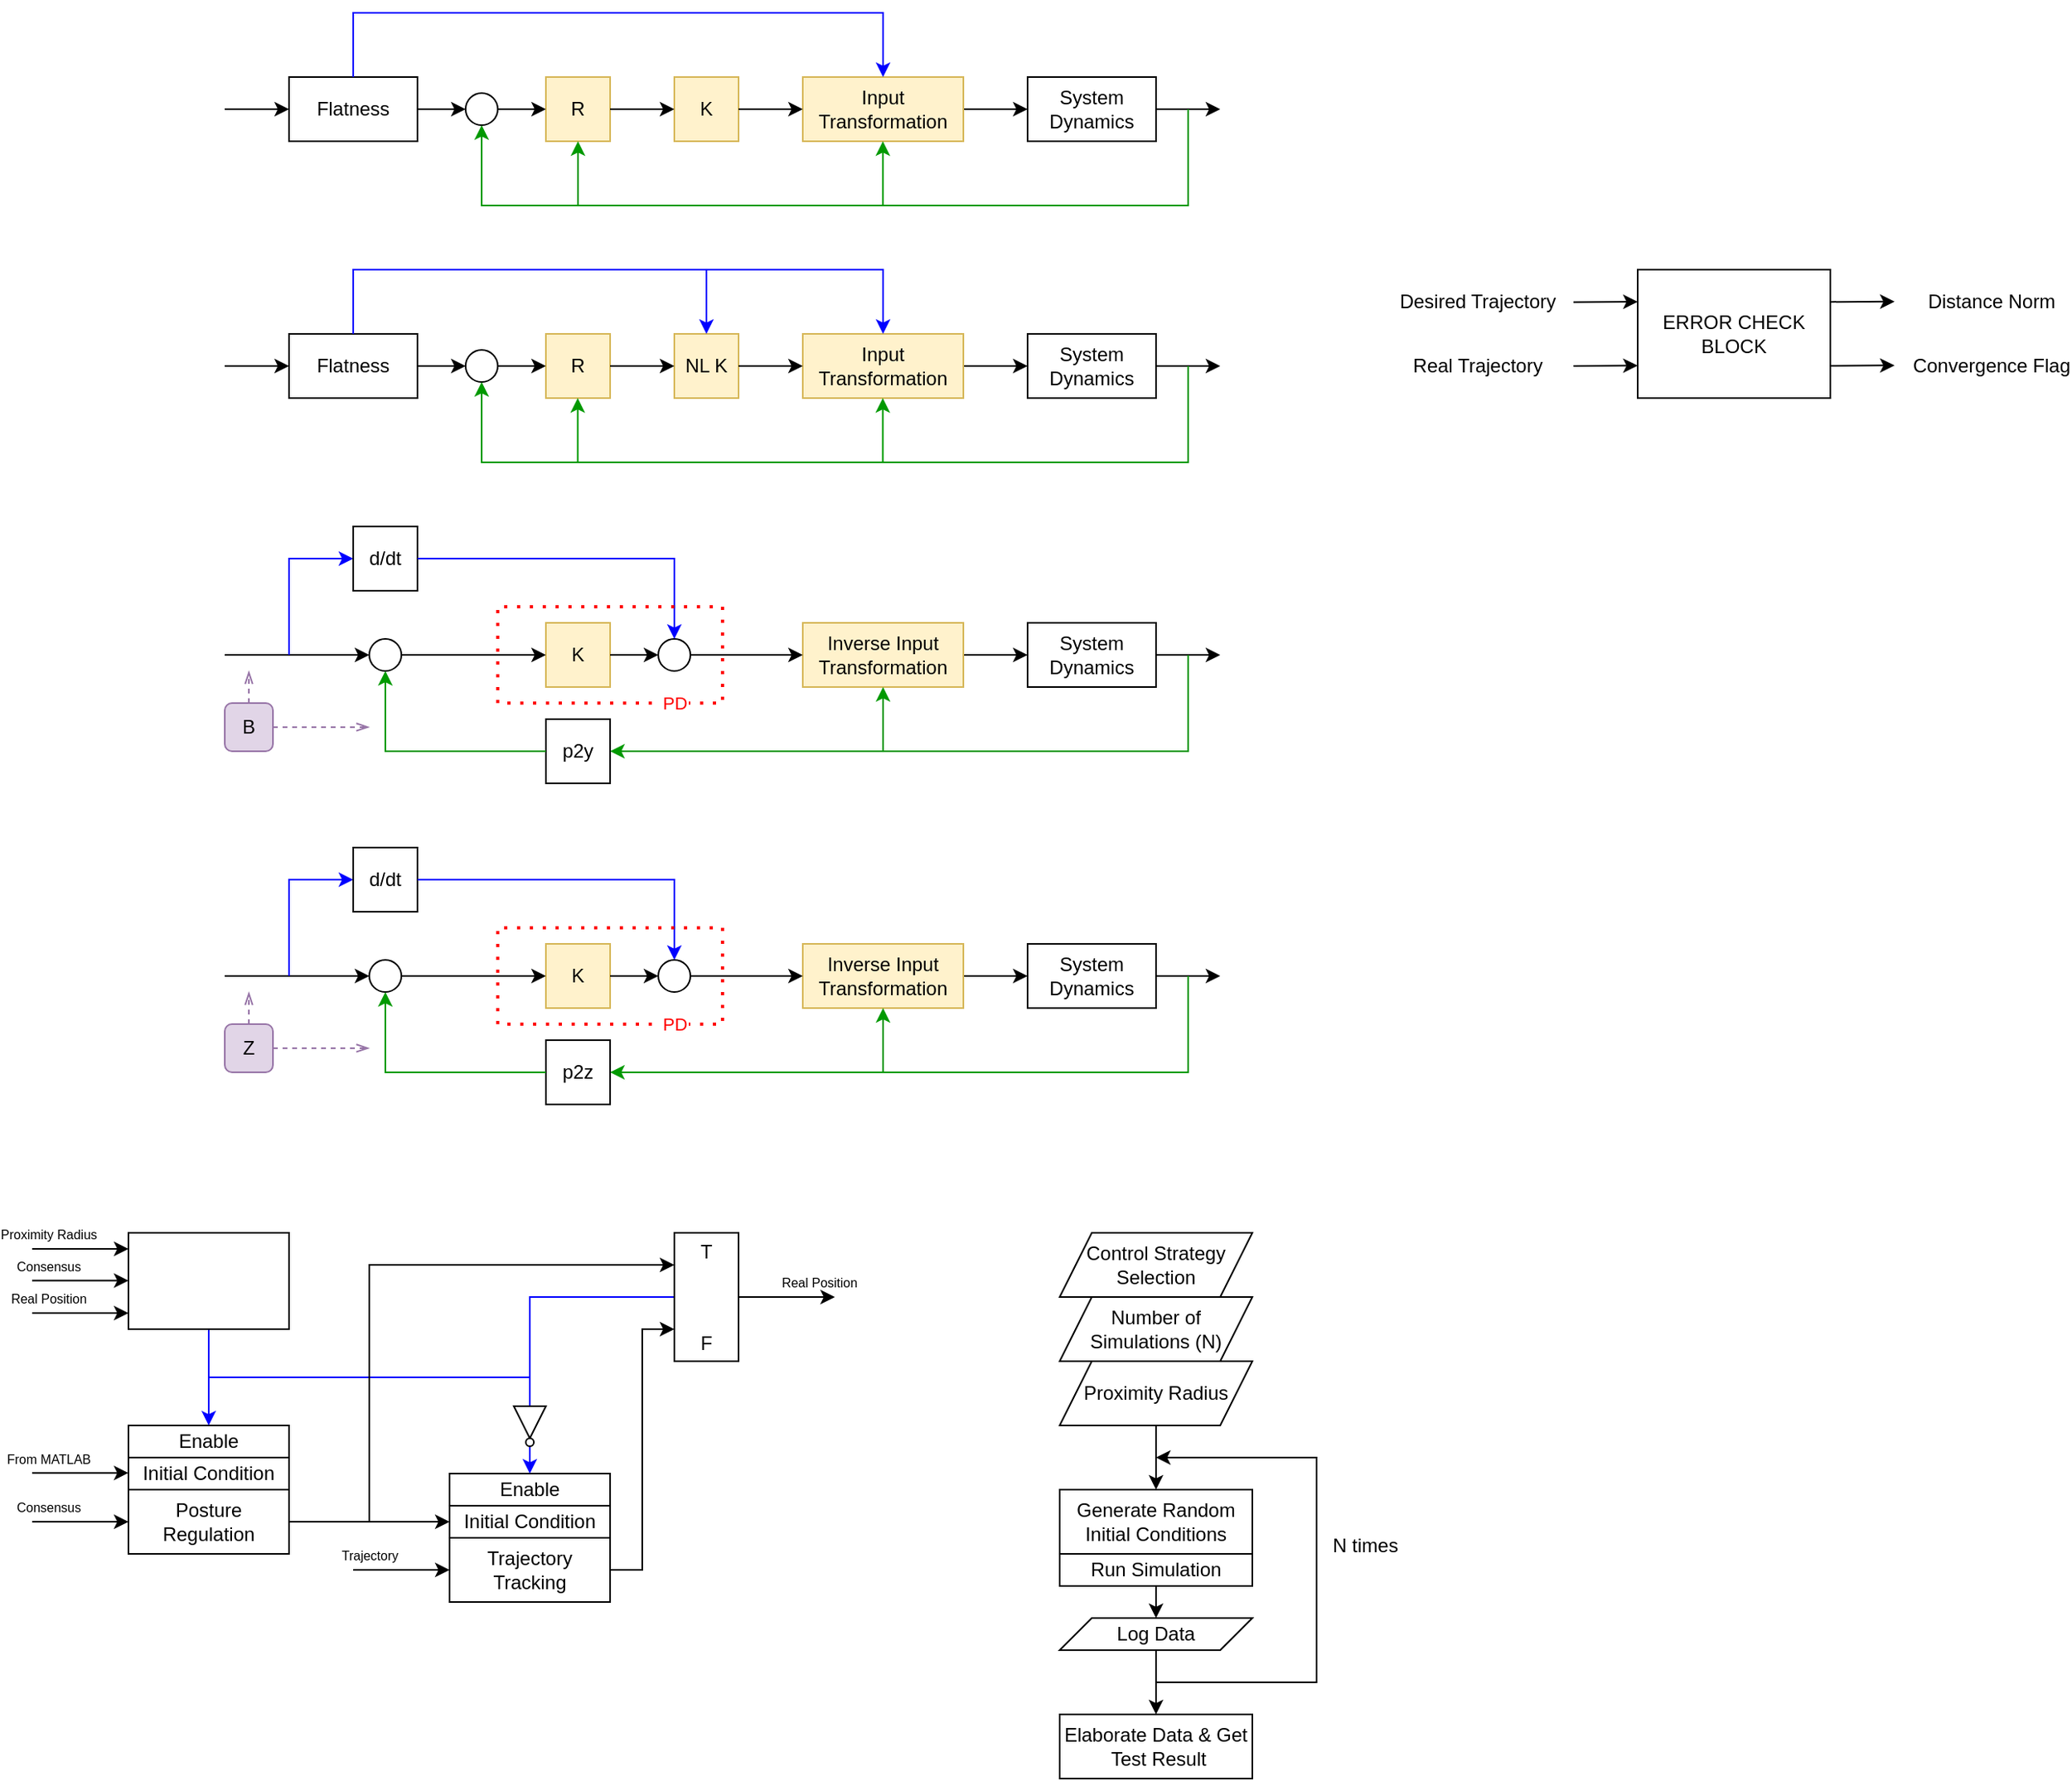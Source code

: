 <mxfile version="23.0.2" type="device">
  <diagram name="Pagina-1" id="0nR2MPWtobeliMF9VYm1">
    <mxGraphModel dx="1637" dy="473" grid="1" gridSize="10" guides="1" tooltips="1" connect="1" arrows="1" fold="1" page="1" pageScale="1" pageWidth="827" pageHeight="1169" math="0" shadow="0">
      <root>
        <mxCell id="0" />
        <mxCell id="1" parent="0" />
        <mxCell id="q-CX9jV84ZE6ob1jogBu-200" value="" style="group" parent="1" vertex="1" connectable="0">
          <mxGeometry x="120" y="40" width="620" height="120" as="geometry" />
        </mxCell>
        <mxCell id="q-CX9jV84ZE6ob1jogBu-37" value="Flatness" style="rounded=0;whiteSpace=wrap;html=1;" parent="q-CX9jV84ZE6ob1jogBu-200" vertex="1">
          <mxGeometry x="40" y="40" width="80" height="40" as="geometry" />
        </mxCell>
        <mxCell id="q-CX9jV84ZE6ob1jogBu-39" value="" style="ellipse;whiteSpace=wrap;html=1;aspect=fixed;" parent="q-CX9jV84ZE6ob1jogBu-200" vertex="1">
          <mxGeometry x="150" y="50" width="20" height="20" as="geometry" />
        </mxCell>
        <mxCell id="q-CX9jV84ZE6ob1jogBu-35" style="edgeStyle=orthogonalEdgeStyle;rounded=0;orthogonalLoop=1;jettySize=auto;html=1;exitX=1;exitY=0.5;exitDx=0;exitDy=0;entryX=0;entryY=0.5;entryDx=0;entryDy=0;" parent="q-CX9jV84ZE6ob1jogBu-200" source="q-CX9jV84ZE6ob1jogBu-37" target="q-CX9jV84ZE6ob1jogBu-39" edge="1">
          <mxGeometry relative="1" as="geometry" />
        </mxCell>
        <mxCell id="q-CX9jV84ZE6ob1jogBu-42" style="edgeStyle=orthogonalEdgeStyle;rounded=0;orthogonalLoop=1;jettySize=auto;html=1;exitX=1;exitY=0.5;exitDx=0;exitDy=0;" parent="q-CX9jV84ZE6ob1jogBu-200" source="q-CX9jV84ZE6ob1jogBu-43" edge="1">
          <mxGeometry relative="1" as="geometry">
            <mxPoint x="620" y="60" as="targetPoint" />
          </mxGeometry>
        </mxCell>
        <mxCell id="q-CX9jV84ZE6ob1jogBu-43" value="System Dynamics" style="rounded=0;whiteSpace=wrap;html=1;" parent="q-CX9jV84ZE6ob1jogBu-200" vertex="1">
          <mxGeometry x="500" y="40" width="80" height="40" as="geometry" />
        </mxCell>
        <mxCell id="q-CX9jV84ZE6ob1jogBu-44" value="" style="endArrow=classic;html=1;rounded=0;entryX=0;entryY=0.5;entryDx=0;entryDy=0;" parent="q-CX9jV84ZE6ob1jogBu-200" target="q-CX9jV84ZE6ob1jogBu-37" edge="1">
          <mxGeometry width="50" height="50" relative="1" as="geometry">
            <mxPoint y="60" as="sourcePoint" />
            <mxPoint x="300" y="190" as="targetPoint" />
          </mxGeometry>
        </mxCell>
        <mxCell id="q-CX9jV84ZE6ob1jogBu-45" value="" style="endArrow=classic;html=1;rounded=0;entryX=0.5;entryY=1;entryDx=0;entryDy=0;strokeColor=#009900;" parent="q-CX9jV84ZE6ob1jogBu-200" target="q-CX9jV84ZE6ob1jogBu-39" edge="1">
          <mxGeometry width="50" height="50" relative="1" as="geometry">
            <mxPoint x="600" y="60" as="sourcePoint" />
            <mxPoint x="170" y="120" as="targetPoint" />
            <Array as="points">
              <mxPoint x="600" y="120" />
              <mxPoint x="160" y="120" />
            </Array>
          </mxGeometry>
        </mxCell>
        <mxCell id="q-CX9jV84ZE6ob1jogBu-46" value="R" style="rounded=0;whiteSpace=wrap;html=1;fillColor=#fff2cc;strokeColor=#d6b656;" parent="q-CX9jV84ZE6ob1jogBu-200" vertex="1">
          <mxGeometry x="200" y="40" width="40" height="40" as="geometry" />
        </mxCell>
        <mxCell id="q-CX9jV84ZE6ob1jogBu-38" style="edgeStyle=orthogonalEdgeStyle;rounded=0;orthogonalLoop=1;jettySize=auto;html=1;exitX=1;exitY=0.5;exitDx=0;exitDy=0;entryX=0;entryY=0.5;entryDx=0;entryDy=0;" parent="q-CX9jV84ZE6ob1jogBu-200" source="q-CX9jV84ZE6ob1jogBu-39" target="q-CX9jV84ZE6ob1jogBu-46" edge="1">
          <mxGeometry relative="1" as="geometry">
            <mxPoint x="220" y="60" as="targetPoint" />
          </mxGeometry>
        </mxCell>
        <mxCell id="q-CX9jV84ZE6ob1jogBu-47" value="K" style="rounded=0;whiteSpace=wrap;html=1;fillColor=#fff2cc;strokeColor=#d6b656;" parent="q-CX9jV84ZE6ob1jogBu-200" vertex="1">
          <mxGeometry x="280" y="40" width="40" height="40" as="geometry" />
        </mxCell>
        <mxCell id="q-CX9jV84ZE6ob1jogBu-51" style="edgeStyle=orthogonalEdgeStyle;rounded=0;orthogonalLoop=1;jettySize=auto;html=1;exitX=1;exitY=0.5;exitDx=0;exitDy=0;entryX=0;entryY=0.5;entryDx=0;entryDy=0;" parent="q-CX9jV84ZE6ob1jogBu-200" source="q-CX9jV84ZE6ob1jogBu-46" target="q-CX9jV84ZE6ob1jogBu-47" edge="1">
          <mxGeometry relative="1" as="geometry" />
        </mxCell>
        <mxCell id="q-CX9jV84ZE6ob1jogBu-52" style="edgeStyle=orthogonalEdgeStyle;rounded=0;orthogonalLoop=1;jettySize=auto;html=1;exitX=1;exitY=0.5;exitDx=0;exitDy=0;entryX=0;entryY=0.5;entryDx=0;entryDy=0;" parent="q-CX9jV84ZE6ob1jogBu-200" source="q-CX9jV84ZE6ob1jogBu-48" target="q-CX9jV84ZE6ob1jogBu-43" edge="1">
          <mxGeometry relative="1" as="geometry" />
        </mxCell>
        <mxCell id="q-CX9jV84ZE6ob1jogBu-48" value="Input Transformation" style="rounded=0;whiteSpace=wrap;html=1;fillColor=#fff2cc;strokeColor=#d6b656;" parent="q-CX9jV84ZE6ob1jogBu-200" vertex="1">
          <mxGeometry x="360" y="40" width="100" height="40" as="geometry" />
        </mxCell>
        <mxCell id="q-CX9jV84ZE6ob1jogBu-36" style="edgeStyle=orthogonalEdgeStyle;rounded=0;orthogonalLoop=1;jettySize=auto;html=1;exitX=0.5;exitY=0;exitDx=0;exitDy=0;entryX=0.5;entryY=0;entryDx=0;entryDy=0;strokeColor=#0000FF;" parent="q-CX9jV84ZE6ob1jogBu-200" source="q-CX9jV84ZE6ob1jogBu-37" target="q-CX9jV84ZE6ob1jogBu-48" edge="1">
          <mxGeometry relative="1" as="geometry">
            <Array as="points">
              <mxPoint x="80" />
              <mxPoint x="410" />
            </Array>
            <mxPoint x="260" y="40" as="targetPoint" />
          </mxGeometry>
        </mxCell>
        <mxCell id="q-CX9jV84ZE6ob1jogBu-50" style="edgeStyle=orthogonalEdgeStyle;rounded=0;orthogonalLoop=1;jettySize=auto;html=1;exitX=1;exitY=0.5;exitDx=0;exitDy=0;entryX=0;entryY=0.5;entryDx=0;entryDy=0;" parent="q-CX9jV84ZE6ob1jogBu-200" source="q-CX9jV84ZE6ob1jogBu-47" target="q-CX9jV84ZE6ob1jogBu-48" edge="1">
          <mxGeometry relative="1" as="geometry" />
        </mxCell>
        <mxCell id="PEVOTj-VkGjCecRarAXN-2" value="" style="endArrow=classic;html=1;rounded=0;entryX=0.5;entryY=1;entryDx=0;entryDy=0;strokeColor=#009900;" edge="1" parent="q-CX9jV84ZE6ob1jogBu-200">
          <mxGeometry width="50" height="50" relative="1" as="geometry">
            <mxPoint x="409.88" y="120" as="sourcePoint" />
            <mxPoint x="409.88" y="80" as="targetPoint" />
          </mxGeometry>
        </mxCell>
        <mxCell id="q-CX9jV84ZE6ob1jogBu-201" value="" style="group" parent="1" vertex="1" connectable="0">
          <mxGeometry x="120" y="200" width="620" height="120" as="geometry" />
        </mxCell>
        <mxCell id="q-CX9jV84ZE6ob1jogBu-55" value="Flatness" style="rounded=0;whiteSpace=wrap;html=1;" parent="q-CX9jV84ZE6ob1jogBu-201" vertex="1">
          <mxGeometry x="40" y="40" width="80" height="40" as="geometry" />
        </mxCell>
        <mxCell id="q-CX9jV84ZE6ob1jogBu-57" value="" style="ellipse;whiteSpace=wrap;html=1;aspect=fixed;" parent="q-CX9jV84ZE6ob1jogBu-201" vertex="1">
          <mxGeometry x="150" y="50" width="20" height="20" as="geometry" />
        </mxCell>
        <mxCell id="q-CX9jV84ZE6ob1jogBu-53" style="edgeStyle=orthogonalEdgeStyle;rounded=0;orthogonalLoop=1;jettySize=auto;html=1;exitX=1;exitY=0.5;exitDx=0;exitDy=0;entryX=0;entryY=0.5;entryDx=0;entryDy=0;" parent="q-CX9jV84ZE6ob1jogBu-201" source="q-CX9jV84ZE6ob1jogBu-55" target="q-CX9jV84ZE6ob1jogBu-57" edge="1">
          <mxGeometry relative="1" as="geometry" />
        </mxCell>
        <mxCell id="q-CX9jV84ZE6ob1jogBu-58" style="edgeStyle=orthogonalEdgeStyle;rounded=0;orthogonalLoop=1;jettySize=auto;html=1;exitX=1;exitY=0.5;exitDx=0;exitDy=0;" parent="q-CX9jV84ZE6ob1jogBu-201" source="q-CX9jV84ZE6ob1jogBu-59" edge="1">
          <mxGeometry relative="1" as="geometry">
            <mxPoint x="620" y="60" as="targetPoint" />
          </mxGeometry>
        </mxCell>
        <mxCell id="q-CX9jV84ZE6ob1jogBu-59" value="System Dynamics" style="rounded=0;whiteSpace=wrap;html=1;" parent="q-CX9jV84ZE6ob1jogBu-201" vertex="1">
          <mxGeometry x="500" y="40" width="80" height="40" as="geometry" />
        </mxCell>
        <mxCell id="q-CX9jV84ZE6ob1jogBu-60" value="" style="endArrow=classic;html=1;rounded=0;entryX=0;entryY=0.5;entryDx=0;entryDy=0;" parent="q-CX9jV84ZE6ob1jogBu-201" target="q-CX9jV84ZE6ob1jogBu-55" edge="1">
          <mxGeometry width="50" height="50" relative="1" as="geometry">
            <mxPoint y="60" as="sourcePoint" />
            <mxPoint x="300" y="190" as="targetPoint" />
          </mxGeometry>
        </mxCell>
        <mxCell id="q-CX9jV84ZE6ob1jogBu-61" value="" style="endArrow=classic;html=1;rounded=0;entryX=0.5;entryY=1;entryDx=0;entryDy=0;strokeColor=#009900;" parent="q-CX9jV84ZE6ob1jogBu-201" target="q-CX9jV84ZE6ob1jogBu-57" edge="1">
          <mxGeometry width="50" height="50" relative="1" as="geometry">
            <mxPoint x="600" y="60" as="sourcePoint" />
            <mxPoint x="170" y="120" as="targetPoint" />
            <Array as="points">
              <mxPoint x="600" y="120" />
              <mxPoint x="160" y="120" />
            </Array>
          </mxGeometry>
        </mxCell>
        <mxCell id="q-CX9jV84ZE6ob1jogBu-63" value="R" style="rounded=0;whiteSpace=wrap;html=1;fillColor=#fff2cc;strokeColor=#d6b656;" parent="q-CX9jV84ZE6ob1jogBu-201" vertex="1">
          <mxGeometry x="200" y="40" width="40" height="40" as="geometry" />
        </mxCell>
        <mxCell id="q-CX9jV84ZE6ob1jogBu-56" style="edgeStyle=orthogonalEdgeStyle;rounded=0;orthogonalLoop=1;jettySize=auto;html=1;exitX=1;exitY=0.5;exitDx=0;exitDy=0;entryX=0;entryY=0.5;entryDx=0;entryDy=0;" parent="q-CX9jV84ZE6ob1jogBu-201" source="q-CX9jV84ZE6ob1jogBu-57" target="q-CX9jV84ZE6ob1jogBu-63" edge="1">
          <mxGeometry relative="1" as="geometry">
            <mxPoint x="220" y="60" as="targetPoint" />
          </mxGeometry>
        </mxCell>
        <mxCell id="q-CX9jV84ZE6ob1jogBu-65" value="NL K" style="rounded=0;whiteSpace=wrap;html=1;fillColor=#fff2cc;strokeColor=#d6b656;" parent="q-CX9jV84ZE6ob1jogBu-201" vertex="1">
          <mxGeometry x="280" y="40" width="40" height="40" as="geometry" />
        </mxCell>
        <mxCell id="q-CX9jV84ZE6ob1jogBu-62" style="edgeStyle=orthogonalEdgeStyle;rounded=0;orthogonalLoop=1;jettySize=auto;html=1;exitX=1;exitY=0.5;exitDx=0;exitDy=0;entryX=0;entryY=0.5;entryDx=0;entryDy=0;" parent="q-CX9jV84ZE6ob1jogBu-201" source="q-CX9jV84ZE6ob1jogBu-63" target="q-CX9jV84ZE6ob1jogBu-65" edge="1">
          <mxGeometry relative="1" as="geometry" />
        </mxCell>
        <mxCell id="q-CX9jV84ZE6ob1jogBu-66" style="edgeStyle=orthogonalEdgeStyle;rounded=0;orthogonalLoop=1;jettySize=auto;html=1;exitX=1;exitY=0.5;exitDx=0;exitDy=0;entryX=0;entryY=0.5;entryDx=0;entryDy=0;" parent="q-CX9jV84ZE6ob1jogBu-201" source="q-CX9jV84ZE6ob1jogBu-67" target="q-CX9jV84ZE6ob1jogBu-59" edge="1">
          <mxGeometry relative="1" as="geometry" />
        </mxCell>
        <mxCell id="q-CX9jV84ZE6ob1jogBu-67" value="Input Transformation" style="rounded=0;whiteSpace=wrap;html=1;fillColor=#fff2cc;strokeColor=#d6b656;" parent="q-CX9jV84ZE6ob1jogBu-201" vertex="1">
          <mxGeometry x="360" y="40" width="100" height="40" as="geometry" />
        </mxCell>
        <mxCell id="q-CX9jV84ZE6ob1jogBu-54" style="edgeStyle=orthogonalEdgeStyle;rounded=0;orthogonalLoop=1;jettySize=auto;html=1;exitX=0.5;exitY=0;exitDx=0;exitDy=0;entryX=0.5;entryY=0;entryDx=0;entryDy=0;strokeColor=#0000FF;" parent="q-CX9jV84ZE6ob1jogBu-201" source="q-CX9jV84ZE6ob1jogBu-55" target="q-CX9jV84ZE6ob1jogBu-67" edge="1">
          <mxGeometry relative="1" as="geometry">
            <Array as="points">
              <mxPoint x="80" />
              <mxPoint x="410" />
            </Array>
            <mxPoint x="260" y="40" as="targetPoint" />
          </mxGeometry>
        </mxCell>
        <mxCell id="q-CX9jV84ZE6ob1jogBu-64" style="edgeStyle=orthogonalEdgeStyle;rounded=0;orthogonalLoop=1;jettySize=auto;html=1;exitX=1;exitY=0.5;exitDx=0;exitDy=0;entryX=0;entryY=0.5;entryDx=0;entryDy=0;" parent="q-CX9jV84ZE6ob1jogBu-201" source="q-CX9jV84ZE6ob1jogBu-65" target="q-CX9jV84ZE6ob1jogBu-67" edge="1">
          <mxGeometry relative="1" as="geometry" />
        </mxCell>
        <mxCell id="q-CX9jV84ZE6ob1jogBu-68" value="" style="endArrow=classic;html=1;rounded=0;entryX=0.5;entryY=0;entryDx=0;entryDy=0;strokeColor=#0000FF;" parent="q-CX9jV84ZE6ob1jogBu-201" target="q-CX9jV84ZE6ob1jogBu-65" edge="1">
          <mxGeometry width="50" height="50" relative="1" as="geometry">
            <mxPoint x="300" as="sourcePoint" />
            <mxPoint x="210" y="10" as="targetPoint" />
          </mxGeometry>
        </mxCell>
        <mxCell id="PEVOTj-VkGjCecRarAXN-3" value="" style="endArrow=classic;html=1;rounded=0;entryX=0.5;entryY=1;entryDx=0;entryDy=0;strokeColor=#009900;" edge="1" parent="q-CX9jV84ZE6ob1jogBu-201">
          <mxGeometry width="50" height="50" relative="1" as="geometry">
            <mxPoint x="409.83" y="120" as="sourcePoint" />
            <mxPoint x="409.83" y="80" as="targetPoint" />
          </mxGeometry>
        </mxCell>
        <mxCell id="PEVOTj-VkGjCecRarAXN-4" value="" style="endArrow=classic;html=1;rounded=0;entryX=0.5;entryY=1;entryDx=0;entryDy=0;strokeColor=#009900;" edge="1" parent="q-CX9jV84ZE6ob1jogBu-201">
          <mxGeometry width="50" height="50" relative="1" as="geometry">
            <mxPoint x="219.83" y="120" as="sourcePoint" />
            <mxPoint x="219.83" y="80" as="targetPoint" />
          </mxGeometry>
        </mxCell>
        <mxCell id="q-CX9jV84ZE6ob1jogBu-202" value="" style="group" parent="1" vertex="1" connectable="0">
          <mxGeometry x="120" y="360" width="620" height="160" as="geometry" />
        </mxCell>
        <mxCell id="q-CX9jV84ZE6ob1jogBu-135" value="" style="ellipse;whiteSpace=wrap;html=1;aspect=fixed;" parent="q-CX9jV84ZE6ob1jogBu-202" vertex="1">
          <mxGeometry x="90" y="70" width="20" height="20" as="geometry" />
        </mxCell>
        <mxCell id="q-CX9jV84ZE6ob1jogBu-136" style="edgeStyle=orthogonalEdgeStyle;rounded=0;orthogonalLoop=1;jettySize=auto;html=1;exitX=1;exitY=0.5;exitDx=0;exitDy=0;" parent="q-CX9jV84ZE6ob1jogBu-202" source="q-CX9jV84ZE6ob1jogBu-137" edge="1">
          <mxGeometry relative="1" as="geometry">
            <mxPoint x="620" y="80" as="targetPoint" />
          </mxGeometry>
        </mxCell>
        <mxCell id="q-CX9jV84ZE6ob1jogBu-137" value="System Dynamics" style="rounded=0;whiteSpace=wrap;html=1;" parent="q-CX9jV84ZE6ob1jogBu-202" vertex="1">
          <mxGeometry x="500" y="60" width="80" height="40" as="geometry" />
        </mxCell>
        <mxCell id="q-CX9jV84ZE6ob1jogBu-141" value="K" style="rounded=0;whiteSpace=wrap;html=1;fillColor=#fff2cc;strokeColor=#d6b656;" parent="q-CX9jV84ZE6ob1jogBu-202" vertex="1">
          <mxGeometry x="200" y="60" width="40" height="40" as="geometry" />
        </mxCell>
        <mxCell id="q-CX9jV84ZE6ob1jogBu-134" style="edgeStyle=orthogonalEdgeStyle;rounded=0;orthogonalLoop=1;jettySize=auto;html=1;exitX=1;exitY=0.5;exitDx=0;exitDy=0;entryX=0;entryY=0.5;entryDx=0;entryDy=0;" parent="q-CX9jV84ZE6ob1jogBu-202" source="q-CX9jV84ZE6ob1jogBu-135" target="q-CX9jV84ZE6ob1jogBu-141" edge="1">
          <mxGeometry relative="1" as="geometry">
            <mxPoint x="180" y="80" as="targetPoint" />
            <mxPoint x="170" y="80" as="sourcePoint" />
          </mxGeometry>
        </mxCell>
        <mxCell id="q-CX9jV84ZE6ob1jogBu-144" style="edgeStyle=orthogonalEdgeStyle;rounded=0;orthogonalLoop=1;jettySize=auto;html=1;exitX=1;exitY=0.5;exitDx=0;exitDy=0;entryX=0;entryY=0.5;entryDx=0;entryDy=0;" parent="q-CX9jV84ZE6ob1jogBu-202" source="q-CX9jV84ZE6ob1jogBu-145" target="q-CX9jV84ZE6ob1jogBu-137" edge="1">
          <mxGeometry relative="1" as="geometry" />
        </mxCell>
        <mxCell id="q-CX9jV84ZE6ob1jogBu-145" value="Inverse Input Transformation" style="rounded=0;whiteSpace=wrap;html=1;fillColor=#fff2cc;strokeColor=#d6b656;" parent="q-CX9jV84ZE6ob1jogBu-202" vertex="1">
          <mxGeometry x="360" y="60" width="100" height="40" as="geometry" />
        </mxCell>
        <mxCell id="q-CX9jV84ZE6ob1jogBu-164" style="edgeStyle=orthogonalEdgeStyle;rounded=0;orthogonalLoop=1;jettySize=auto;html=1;exitX=1;exitY=0.5;exitDx=0;exitDy=0;entryX=0;entryY=0.5;entryDx=0;entryDy=0;" parent="q-CX9jV84ZE6ob1jogBu-202" source="q-CX9jV84ZE6ob1jogBu-163" target="q-CX9jV84ZE6ob1jogBu-145" edge="1">
          <mxGeometry relative="1" as="geometry" />
        </mxCell>
        <mxCell id="q-CX9jV84ZE6ob1jogBu-163" value="" style="ellipse;whiteSpace=wrap;html=1;aspect=fixed;" parent="q-CX9jV84ZE6ob1jogBu-202" vertex="1">
          <mxGeometry x="270" y="70" width="20" height="20" as="geometry" />
        </mxCell>
        <mxCell id="q-CX9jV84ZE6ob1jogBu-140" style="edgeStyle=orthogonalEdgeStyle;rounded=0;orthogonalLoop=1;jettySize=auto;html=1;exitX=1;exitY=0.5;exitDx=0;exitDy=0;entryX=0;entryY=0.5;entryDx=0;entryDy=0;" parent="q-CX9jV84ZE6ob1jogBu-202" source="q-CX9jV84ZE6ob1jogBu-141" target="q-CX9jV84ZE6ob1jogBu-163" edge="1">
          <mxGeometry relative="1" as="geometry">
            <mxPoint x="240" y="80" as="targetPoint" />
          </mxGeometry>
        </mxCell>
        <mxCell id="q-CX9jV84ZE6ob1jogBu-165" value="" style="endArrow=classic;html=1;rounded=0;entryX=0;entryY=0.5;entryDx=0;entryDy=0;" parent="q-CX9jV84ZE6ob1jogBu-202" target="q-CX9jV84ZE6ob1jogBu-135" edge="1">
          <mxGeometry width="50" height="50" relative="1" as="geometry">
            <mxPoint y="80" as="sourcePoint" />
            <mxPoint x="210" y="-80" as="targetPoint" />
          </mxGeometry>
        </mxCell>
        <mxCell id="q-CX9jV84ZE6ob1jogBu-166" value="" style="endArrow=classic;html=1;rounded=0;strokeColor=#0000FF;entryX=0;entryY=0.5;entryDx=0;entryDy=0;" parent="q-CX9jV84ZE6ob1jogBu-202" target="q-CX9jV84ZE6ob1jogBu-162" edge="1">
          <mxGeometry width="50" height="50" relative="1" as="geometry">
            <mxPoint x="40" y="80" as="sourcePoint" />
            <mxPoint y="-10" as="targetPoint" />
            <Array as="points">
              <mxPoint x="40" y="80" />
              <mxPoint x="40" y="20" />
            </Array>
          </mxGeometry>
        </mxCell>
        <mxCell id="q-CX9jV84ZE6ob1jogBu-167" value="p2y" style="rounded=0;whiteSpace=wrap;html=1;" parent="q-CX9jV84ZE6ob1jogBu-202" vertex="1">
          <mxGeometry x="200" y="120" width="40" height="40" as="geometry" />
        </mxCell>
        <mxCell id="q-CX9jV84ZE6ob1jogBu-168" style="edgeStyle=orthogonalEdgeStyle;rounded=0;orthogonalLoop=1;jettySize=auto;html=1;exitX=0;exitY=0.5;exitDx=0;exitDy=0;entryX=0.5;entryY=1;entryDx=0;entryDy=0;strokeColor=#009900;" parent="q-CX9jV84ZE6ob1jogBu-202" source="q-CX9jV84ZE6ob1jogBu-167" target="q-CX9jV84ZE6ob1jogBu-135" edge="1">
          <mxGeometry relative="1" as="geometry" />
        </mxCell>
        <mxCell id="q-CX9jV84ZE6ob1jogBu-169" value="" style="endArrow=classic;html=1;rounded=0;entryX=1;entryY=0.5;entryDx=0;entryDy=0;strokeColor=#009900;" parent="q-CX9jV84ZE6ob1jogBu-202" target="q-CX9jV84ZE6ob1jogBu-167" edge="1">
          <mxGeometry width="50" height="50" relative="1" as="geometry">
            <mxPoint x="600" y="80" as="sourcePoint" />
            <mxPoint x="250" y="-30" as="targetPoint" />
            <Array as="points">
              <mxPoint x="600" y="140" />
            </Array>
          </mxGeometry>
        </mxCell>
        <mxCell id="q-CX9jV84ZE6ob1jogBu-170" value="" style="endArrow=classic;html=1;rounded=0;entryX=0.5;entryY=1;entryDx=0;entryDy=0;strokeColor=#009900;" parent="q-CX9jV84ZE6ob1jogBu-202" target="q-CX9jV84ZE6ob1jogBu-145" edge="1">
          <mxGeometry width="50" height="50" relative="1" as="geometry">
            <mxPoint x="410" y="140" as="sourcePoint" />
            <mxPoint x="250" y="-30" as="targetPoint" />
          </mxGeometry>
        </mxCell>
        <mxCell id="q-CX9jV84ZE6ob1jogBu-162" value="d/dt" style="rounded=0;whiteSpace=wrap;html=1;" parent="q-CX9jV84ZE6ob1jogBu-202" vertex="1">
          <mxGeometry x="80" width="40" height="40" as="geometry" />
        </mxCell>
        <mxCell id="q-CX9jV84ZE6ob1jogBu-132" style="edgeStyle=orthogonalEdgeStyle;rounded=0;orthogonalLoop=1;jettySize=auto;html=1;entryX=0.5;entryY=0;entryDx=0;entryDy=0;strokeColor=#0000FF;exitX=1;exitY=0.5;exitDx=0;exitDy=0;" parent="q-CX9jV84ZE6ob1jogBu-202" source="q-CX9jV84ZE6ob1jogBu-162" target="q-CX9jV84ZE6ob1jogBu-163" edge="1">
          <mxGeometry relative="1" as="geometry">
            <Array as="points">
              <mxPoint x="280" y="20" />
            </Array>
            <mxPoint x="150" y="60" as="targetPoint" />
            <mxPoint x="170" y="20" as="sourcePoint" />
          </mxGeometry>
        </mxCell>
        <mxCell id="q-CX9jV84ZE6ob1jogBu-172" value="" style="endArrow=none;dashed=1;html=1;dashPattern=1 3;strokeWidth=2;rounded=0;fillColor=#f8cecc;strokeColor=#FF0000;" parent="q-CX9jV84ZE6ob1jogBu-202" edge="1">
          <mxGeometry width="50" height="50" relative="1" as="geometry">
            <mxPoint x="170" y="110" as="sourcePoint" />
            <mxPoint x="170" y="110" as="targetPoint" />
            <Array as="points">
              <mxPoint x="170" y="50" />
              <mxPoint x="310" y="50" />
              <mxPoint x="310" y="110" />
            </Array>
          </mxGeometry>
        </mxCell>
        <mxCell id="q-CX9jV84ZE6ob1jogBu-173" value="PD" style="edgeLabel;html=1;align=center;verticalAlign=middle;resizable=0;points=[];fontColor=#FF0000;labelBorderColor=#FFFFFF;" parent="q-CX9jV84ZE6ob1jogBu-172" vertex="1" connectable="0">
          <mxGeometry x="-0.52" y="2" relative="1" as="geometry">
            <mxPoint x="74" y="62" as="offset" />
          </mxGeometry>
        </mxCell>
        <mxCell id="q-CX9jV84ZE6ob1jogBu-175" style="edgeStyle=orthogonalEdgeStyle;rounded=0;orthogonalLoop=1;jettySize=auto;html=1;exitX=0.5;exitY=0;exitDx=0;exitDy=0;dashed=1;endArrow=openThin;endFill=0;fillColor=#e1d5e7;strokeColor=#9673a6;" parent="q-CX9jV84ZE6ob1jogBu-202" source="q-CX9jV84ZE6ob1jogBu-174" edge="1">
          <mxGeometry relative="1" as="geometry">
            <mxPoint x="15.023" y="90" as="targetPoint" />
          </mxGeometry>
        </mxCell>
        <mxCell id="q-CX9jV84ZE6ob1jogBu-176" style="edgeStyle=orthogonalEdgeStyle;rounded=0;orthogonalLoop=1;jettySize=auto;html=1;exitX=1;exitY=0.5;exitDx=0;exitDy=0;dashed=1;endArrow=openThin;endFill=0;fillColor=#e1d5e7;strokeColor=#9673a6;" parent="q-CX9jV84ZE6ob1jogBu-202" source="q-CX9jV84ZE6ob1jogBu-174" edge="1">
          <mxGeometry relative="1" as="geometry">
            <mxPoint x="90" y="124.943" as="targetPoint" />
          </mxGeometry>
        </mxCell>
        <mxCell id="q-CX9jV84ZE6ob1jogBu-174" value="B" style="rounded=1;whiteSpace=wrap;html=1;fillColor=#e1d5e7;strokeColor=#9673a6;" parent="q-CX9jV84ZE6ob1jogBu-202" vertex="1">
          <mxGeometry y="110" width="30" height="30" as="geometry" />
        </mxCell>
        <mxCell id="q-CX9jV84ZE6ob1jogBu-203" value="" style="group" parent="1" vertex="1" connectable="0">
          <mxGeometry x="120" y="560" width="620" height="160" as="geometry" />
        </mxCell>
        <mxCell id="q-CX9jV84ZE6ob1jogBu-179" value="" style="ellipse;whiteSpace=wrap;html=1;aspect=fixed;" parent="q-CX9jV84ZE6ob1jogBu-203" vertex="1">
          <mxGeometry x="90" y="70" width="20" height="20" as="geometry" />
        </mxCell>
        <mxCell id="q-CX9jV84ZE6ob1jogBu-180" style="edgeStyle=orthogonalEdgeStyle;rounded=0;orthogonalLoop=1;jettySize=auto;html=1;exitX=1;exitY=0.5;exitDx=0;exitDy=0;" parent="q-CX9jV84ZE6ob1jogBu-203" source="q-CX9jV84ZE6ob1jogBu-181" edge="1">
          <mxGeometry relative="1" as="geometry">
            <mxPoint x="620" y="80" as="targetPoint" />
          </mxGeometry>
        </mxCell>
        <mxCell id="q-CX9jV84ZE6ob1jogBu-181" value="System Dynamics" style="rounded=0;whiteSpace=wrap;html=1;" parent="q-CX9jV84ZE6ob1jogBu-203" vertex="1">
          <mxGeometry x="500" y="60" width="80" height="40" as="geometry" />
        </mxCell>
        <mxCell id="q-CX9jV84ZE6ob1jogBu-183" value="K" style="rounded=0;whiteSpace=wrap;html=1;fillColor=#fff2cc;strokeColor=#d6b656;" parent="q-CX9jV84ZE6ob1jogBu-203" vertex="1">
          <mxGeometry x="200" y="60" width="40" height="40" as="geometry" />
        </mxCell>
        <mxCell id="q-CX9jV84ZE6ob1jogBu-178" style="edgeStyle=orthogonalEdgeStyle;rounded=0;orthogonalLoop=1;jettySize=auto;html=1;exitX=1;exitY=0.5;exitDx=0;exitDy=0;entryX=0;entryY=0.5;entryDx=0;entryDy=0;" parent="q-CX9jV84ZE6ob1jogBu-203" source="q-CX9jV84ZE6ob1jogBu-179" target="q-CX9jV84ZE6ob1jogBu-183" edge="1">
          <mxGeometry relative="1" as="geometry">
            <mxPoint x="180" y="80" as="targetPoint" />
            <mxPoint x="170" y="80" as="sourcePoint" />
          </mxGeometry>
        </mxCell>
        <mxCell id="q-CX9jV84ZE6ob1jogBu-184" style="edgeStyle=orthogonalEdgeStyle;rounded=0;orthogonalLoop=1;jettySize=auto;html=1;exitX=1;exitY=0.5;exitDx=0;exitDy=0;entryX=0;entryY=0.5;entryDx=0;entryDy=0;" parent="q-CX9jV84ZE6ob1jogBu-203" source="q-CX9jV84ZE6ob1jogBu-185" target="q-CX9jV84ZE6ob1jogBu-181" edge="1">
          <mxGeometry relative="1" as="geometry" />
        </mxCell>
        <mxCell id="q-CX9jV84ZE6ob1jogBu-185" value="Inverse Input Transformation" style="rounded=0;whiteSpace=wrap;html=1;fillColor=#fff2cc;strokeColor=#d6b656;" parent="q-CX9jV84ZE6ob1jogBu-203" vertex="1">
          <mxGeometry x="360" y="60" width="100" height="40" as="geometry" />
        </mxCell>
        <mxCell id="q-CX9jV84ZE6ob1jogBu-186" style="edgeStyle=orthogonalEdgeStyle;rounded=0;orthogonalLoop=1;jettySize=auto;html=1;exitX=1;exitY=0.5;exitDx=0;exitDy=0;entryX=0;entryY=0.5;entryDx=0;entryDy=0;" parent="q-CX9jV84ZE6ob1jogBu-203" source="q-CX9jV84ZE6ob1jogBu-187" target="q-CX9jV84ZE6ob1jogBu-185" edge="1">
          <mxGeometry relative="1" as="geometry" />
        </mxCell>
        <mxCell id="q-CX9jV84ZE6ob1jogBu-187" value="" style="ellipse;whiteSpace=wrap;html=1;aspect=fixed;" parent="q-CX9jV84ZE6ob1jogBu-203" vertex="1">
          <mxGeometry x="270" y="70" width="20" height="20" as="geometry" />
        </mxCell>
        <mxCell id="q-CX9jV84ZE6ob1jogBu-182" style="edgeStyle=orthogonalEdgeStyle;rounded=0;orthogonalLoop=1;jettySize=auto;html=1;exitX=1;exitY=0.5;exitDx=0;exitDy=0;entryX=0;entryY=0.5;entryDx=0;entryDy=0;" parent="q-CX9jV84ZE6ob1jogBu-203" source="q-CX9jV84ZE6ob1jogBu-183" target="q-CX9jV84ZE6ob1jogBu-187" edge="1">
          <mxGeometry relative="1" as="geometry">
            <mxPoint x="240" y="80" as="targetPoint" />
          </mxGeometry>
        </mxCell>
        <mxCell id="q-CX9jV84ZE6ob1jogBu-188" value="" style="endArrow=classic;html=1;rounded=0;entryX=0;entryY=0.5;entryDx=0;entryDy=0;" parent="q-CX9jV84ZE6ob1jogBu-203" target="q-CX9jV84ZE6ob1jogBu-179" edge="1">
          <mxGeometry width="50" height="50" relative="1" as="geometry">
            <mxPoint y="80" as="sourcePoint" />
            <mxPoint x="210" y="-80" as="targetPoint" />
          </mxGeometry>
        </mxCell>
        <mxCell id="q-CX9jV84ZE6ob1jogBu-189" value="" style="endArrow=classic;html=1;rounded=0;strokeColor=#0000FF;entryX=0;entryY=0.5;entryDx=0;entryDy=0;" parent="q-CX9jV84ZE6ob1jogBu-203" target="q-CX9jV84ZE6ob1jogBu-194" edge="1">
          <mxGeometry width="50" height="50" relative="1" as="geometry">
            <mxPoint x="40" y="80" as="sourcePoint" />
            <mxPoint y="-10" as="targetPoint" />
            <Array as="points">
              <mxPoint x="40" y="80" />
              <mxPoint x="40" y="20" />
            </Array>
          </mxGeometry>
        </mxCell>
        <mxCell id="q-CX9jV84ZE6ob1jogBu-190" value="p2z" style="rounded=0;whiteSpace=wrap;html=1;" parent="q-CX9jV84ZE6ob1jogBu-203" vertex="1">
          <mxGeometry x="200" y="120" width="40" height="40" as="geometry" />
        </mxCell>
        <mxCell id="q-CX9jV84ZE6ob1jogBu-191" style="edgeStyle=orthogonalEdgeStyle;rounded=0;orthogonalLoop=1;jettySize=auto;html=1;exitX=0;exitY=0.5;exitDx=0;exitDy=0;entryX=0.5;entryY=1;entryDx=0;entryDy=0;strokeColor=#009900;" parent="q-CX9jV84ZE6ob1jogBu-203" source="q-CX9jV84ZE6ob1jogBu-190" target="q-CX9jV84ZE6ob1jogBu-179" edge="1">
          <mxGeometry relative="1" as="geometry" />
        </mxCell>
        <mxCell id="q-CX9jV84ZE6ob1jogBu-192" value="" style="endArrow=classic;html=1;rounded=0;entryX=1;entryY=0.5;entryDx=0;entryDy=0;strokeColor=#009900;" parent="q-CX9jV84ZE6ob1jogBu-203" target="q-CX9jV84ZE6ob1jogBu-190" edge="1">
          <mxGeometry width="50" height="50" relative="1" as="geometry">
            <mxPoint x="600" y="80" as="sourcePoint" />
            <mxPoint x="250" y="-30" as="targetPoint" />
            <Array as="points">
              <mxPoint x="600" y="140" />
            </Array>
          </mxGeometry>
        </mxCell>
        <mxCell id="q-CX9jV84ZE6ob1jogBu-193" value="" style="endArrow=classic;html=1;rounded=0;entryX=0.5;entryY=1;entryDx=0;entryDy=0;strokeColor=#009900;" parent="q-CX9jV84ZE6ob1jogBu-203" target="q-CX9jV84ZE6ob1jogBu-185" edge="1">
          <mxGeometry width="50" height="50" relative="1" as="geometry">
            <mxPoint x="410" y="140" as="sourcePoint" />
            <mxPoint x="250" y="-30" as="targetPoint" />
          </mxGeometry>
        </mxCell>
        <mxCell id="q-CX9jV84ZE6ob1jogBu-194" value="d/dt" style="rounded=0;whiteSpace=wrap;html=1;" parent="q-CX9jV84ZE6ob1jogBu-203" vertex="1">
          <mxGeometry x="80" width="40" height="40" as="geometry" />
        </mxCell>
        <mxCell id="q-CX9jV84ZE6ob1jogBu-177" style="edgeStyle=orthogonalEdgeStyle;rounded=0;orthogonalLoop=1;jettySize=auto;html=1;entryX=0.5;entryY=0;entryDx=0;entryDy=0;strokeColor=#0000FF;exitX=1;exitY=0.5;exitDx=0;exitDy=0;" parent="q-CX9jV84ZE6ob1jogBu-203" source="q-CX9jV84ZE6ob1jogBu-194" target="q-CX9jV84ZE6ob1jogBu-187" edge="1">
          <mxGeometry relative="1" as="geometry">
            <Array as="points">
              <mxPoint x="280" y="20" />
            </Array>
            <mxPoint x="150" y="60" as="targetPoint" />
            <mxPoint x="170" y="20" as="sourcePoint" />
          </mxGeometry>
        </mxCell>
        <mxCell id="q-CX9jV84ZE6ob1jogBu-195" value="" style="endArrow=none;dashed=1;html=1;dashPattern=1 3;strokeWidth=2;rounded=0;fillColor=#f8cecc;strokeColor=#FF0000;" parent="q-CX9jV84ZE6ob1jogBu-203" edge="1">
          <mxGeometry width="50" height="50" relative="1" as="geometry">
            <mxPoint x="170" y="110" as="sourcePoint" />
            <mxPoint x="170" y="110" as="targetPoint" />
            <Array as="points">
              <mxPoint x="170" y="50" />
              <mxPoint x="310" y="50" />
              <mxPoint x="310" y="110" />
            </Array>
          </mxGeometry>
        </mxCell>
        <mxCell id="q-CX9jV84ZE6ob1jogBu-196" value="PD" style="edgeLabel;html=1;align=center;verticalAlign=middle;resizable=0;points=[];fontColor=#FF0000;labelBorderColor=#FFFFFF;" parent="q-CX9jV84ZE6ob1jogBu-195" vertex="1" connectable="0">
          <mxGeometry x="-0.52" y="2" relative="1" as="geometry">
            <mxPoint x="74" y="62" as="offset" />
          </mxGeometry>
        </mxCell>
        <mxCell id="q-CX9jV84ZE6ob1jogBu-197" style="edgeStyle=orthogonalEdgeStyle;rounded=0;orthogonalLoop=1;jettySize=auto;html=1;exitX=0.5;exitY=0;exitDx=0;exitDy=0;dashed=1;endArrow=openThin;endFill=0;fillColor=#e1d5e7;strokeColor=#9673a6;" parent="q-CX9jV84ZE6ob1jogBu-203" source="q-CX9jV84ZE6ob1jogBu-199" edge="1">
          <mxGeometry relative="1" as="geometry">
            <mxPoint x="15.023" y="90" as="targetPoint" />
          </mxGeometry>
        </mxCell>
        <mxCell id="q-CX9jV84ZE6ob1jogBu-198" style="edgeStyle=orthogonalEdgeStyle;rounded=0;orthogonalLoop=1;jettySize=auto;html=1;exitX=1;exitY=0.5;exitDx=0;exitDy=0;dashed=1;endArrow=openThin;endFill=0;fillColor=#e1d5e7;strokeColor=#9673a6;" parent="q-CX9jV84ZE6ob1jogBu-203" source="q-CX9jV84ZE6ob1jogBu-199" edge="1">
          <mxGeometry relative="1" as="geometry">
            <mxPoint x="90" y="124.943" as="targetPoint" />
          </mxGeometry>
        </mxCell>
        <mxCell id="q-CX9jV84ZE6ob1jogBu-199" value="Z" style="rounded=1;whiteSpace=wrap;html=1;fillColor=#e1d5e7;strokeColor=#9673a6;" parent="q-CX9jV84ZE6ob1jogBu-203" vertex="1">
          <mxGeometry y="110" width="30" height="30" as="geometry" />
        </mxCell>
        <mxCell id="q-CX9jV84ZE6ob1jogBu-232" value="Generate Random Initial Conditions" style="rounded=0;whiteSpace=wrap;html=1;" parent="1" vertex="1">
          <mxGeometry x="640" y="960" width="120" height="40" as="geometry" />
        </mxCell>
        <mxCell id="q-CX9jV84ZE6ob1jogBu-233" value="&lt;span style=&quot;caret-color: rgb(0, 0, 0); color: rgb(0, 0, 0); font-family: Helvetica; font-size: 12px; font-style: normal; font-variant-caps: normal; font-weight: 400; letter-spacing: normal; text-align: center; text-indent: 0px; text-transform: none; word-spacing: 0px; -webkit-text-stroke-width: 0px; text-decoration: none; float: none; display: inline !important;&quot;&gt;Number of Simulations (N)&lt;/span&gt;" style="shape=parallelogram;perimeter=parallelogramPerimeter;whiteSpace=wrap;html=1;fixedSize=1;" parent="1" vertex="1">
          <mxGeometry x="640" y="840" width="120" height="40" as="geometry" />
        </mxCell>
        <mxCell id="q-CX9jV84ZE6ob1jogBu-234" value="&lt;span style=&quot;caret-color: rgb(0, 0, 0); color: rgb(0, 0, 0); font-family: Helvetica; font-size: 12px; font-style: normal; font-variant-caps: normal; font-weight: 400; letter-spacing: normal; text-align: center; text-indent: 0px; text-transform: none; word-spacing: 0px; -webkit-text-stroke-width: 0px; text-decoration: none; float: none; display: inline !important;&quot;&gt;Control Strategy Selection&lt;/span&gt;" style="shape=parallelogram;perimeter=parallelogramPerimeter;whiteSpace=wrap;html=1;fixedSize=1;" parent="1" vertex="1">
          <mxGeometry x="640" y="800" width="120" height="40" as="geometry" />
        </mxCell>
        <mxCell id="q-CX9jV84ZE6ob1jogBu-239" style="edgeStyle=orthogonalEdgeStyle;rounded=0;orthogonalLoop=1;jettySize=auto;html=1;exitX=0.5;exitY=1;exitDx=0;exitDy=0;entryX=0.5;entryY=0;entryDx=0;entryDy=0;" parent="1" source="q-CX9jV84ZE6ob1jogBu-235" target="q-CX9jV84ZE6ob1jogBu-232" edge="1">
          <mxGeometry relative="1" as="geometry" />
        </mxCell>
        <mxCell id="q-CX9jV84ZE6ob1jogBu-235" value="&lt;span style=&quot;caret-color: rgb(0, 0, 0); color: rgb(0, 0, 0); font-family: Helvetica; font-size: 12px; font-style: normal; font-variant-caps: normal; font-weight: 400; letter-spacing: normal; text-align: center; text-indent: 0px; text-transform: none; word-spacing: 0px; -webkit-text-stroke-width: 0px; text-decoration: none; float: none; display: inline !important;&quot;&gt;Proximity Radius&lt;/span&gt;" style="shape=parallelogram;perimeter=parallelogramPerimeter;whiteSpace=wrap;html=1;fixedSize=1;" parent="1" vertex="1">
          <mxGeometry x="640" y="880" width="120" height="40" as="geometry" />
        </mxCell>
        <mxCell id="q-CX9jV84ZE6ob1jogBu-240" style="edgeStyle=orthogonalEdgeStyle;rounded=0;orthogonalLoop=1;jettySize=auto;html=1;exitX=0.5;exitY=1;exitDx=0;exitDy=0;entryX=0.5;entryY=0;entryDx=0;entryDy=0;" parent="1" source="q-CX9jV84ZE6ob1jogBu-236" target="q-CX9jV84ZE6ob1jogBu-238" edge="1">
          <mxGeometry relative="1" as="geometry" />
        </mxCell>
        <mxCell id="q-CX9jV84ZE6ob1jogBu-236" value="Run Simulation" style="rounded=0;whiteSpace=wrap;html=1;" parent="1" vertex="1">
          <mxGeometry x="640" y="1000" width="120" height="20" as="geometry" />
        </mxCell>
        <mxCell id="q-CX9jV84ZE6ob1jogBu-242" style="edgeStyle=orthogonalEdgeStyle;rounded=0;orthogonalLoop=1;jettySize=auto;html=1;exitX=0.5;exitY=1;exitDx=0;exitDy=0;entryX=0.5;entryY=0;entryDx=0;entryDy=0;" parent="1" source="q-CX9jV84ZE6ob1jogBu-238" target="q-CX9jV84ZE6ob1jogBu-241" edge="1">
          <mxGeometry relative="1" as="geometry" />
        </mxCell>
        <mxCell id="q-CX9jV84ZE6ob1jogBu-238" value="&lt;span style=&quot;caret-color: rgb(0, 0, 0); color: rgb(0, 0, 0); font-family: Helvetica; font-size: 12px; font-style: normal; font-variant-caps: normal; font-weight: 400; letter-spacing: normal; text-align: center; text-indent: 0px; text-transform: none; word-spacing: 0px; -webkit-text-stroke-width: 0px; text-decoration: none; float: none; display: inline !important;&quot;&gt;Log Data&lt;/span&gt;" style="shape=parallelogram;perimeter=parallelogramPerimeter;whiteSpace=wrap;html=1;fixedSize=1;" parent="1" vertex="1">
          <mxGeometry x="640" y="1040" width="120" height="20" as="geometry" />
        </mxCell>
        <mxCell id="q-CX9jV84ZE6ob1jogBu-241" value="Elaborate Data &amp;amp; Get &amp;nbsp;Test Result" style="rounded=0;whiteSpace=wrap;html=1;" parent="1" vertex="1">
          <mxGeometry x="640" y="1100" width="120" height="40" as="geometry" />
        </mxCell>
        <mxCell id="q-CX9jV84ZE6ob1jogBu-243" value="" style="endArrow=classic;html=1;rounded=0;" parent="1" edge="1">
          <mxGeometry width="50" height="50" relative="1" as="geometry">
            <mxPoint x="700" y="1080" as="sourcePoint" />
            <mxPoint x="700" y="940" as="targetPoint" />
            <Array as="points">
              <mxPoint x="800" y="1080" />
              <mxPoint x="800" y="940" />
            </Array>
          </mxGeometry>
        </mxCell>
        <mxCell id="q-CX9jV84ZE6ob1jogBu-244" value="N times" style="text;html=1;align=center;verticalAlign=middle;resizable=0;points=[];autosize=1;strokeColor=none;fillColor=none;" parent="1" vertex="1">
          <mxGeometry x="800" y="980" width="60" height="30" as="geometry" />
        </mxCell>
        <mxCell id="q-CX9jV84ZE6ob1jogBu-245" value="Enable" style="rounded=0;whiteSpace=wrap;html=1;" parent="1" vertex="1">
          <mxGeometry x="60" y="920" width="100" height="20" as="geometry" />
        </mxCell>
        <mxCell id="q-CX9jV84ZE6ob1jogBu-246" value="Initial Condition" style="rounded=0;whiteSpace=wrap;html=1;" parent="1" vertex="1">
          <mxGeometry x="60" y="940" width="100" height="20" as="geometry" />
        </mxCell>
        <mxCell id="q-CX9jV84ZE6ob1jogBu-252" style="edgeStyle=orthogonalEdgeStyle;rounded=0;orthogonalLoop=1;jettySize=auto;html=1;exitX=1;exitY=0.5;exitDx=0;exitDy=0;entryX=0;entryY=0.5;entryDx=0;entryDy=0;" parent="1" source="q-CX9jV84ZE6ob1jogBu-248" target="q-CX9jV84ZE6ob1jogBu-250" edge="1">
          <mxGeometry relative="1" as="geometry" />
        </mxCell>
        <mxCell id="q-CX9jV84ZE6ob1jogBu-248" value="Posture Regulation" style="rounded=0;whiteSpace=wrap;html=1;" parent="1" vertex="1">
          <mxGeometry x="60" y="960" width="100" height="40" as="geometry" />
        </mxCell>
        <mxCell id="q-CX9jV84ZE6ob1jogBu-249" value="Enable" style="rounded=0;whiteSpace=wrap;html=1;" parent="1" vertex="1">
          <mxGeometry x="260" y="950" width="100" height="20" as="geometry" />
        </mxCell>
        <mxCell id="q-CX9jV84ZE6ob1jogBu-250" value="Initial Condition" style="rounded=0;whiteSpace=wrap;html=1;" parent="1" vertex="1">
          <mxGeometry x="260" y="970" width="100" height="20" as="geometry" />
        </mxCell>
        <mxCell id="q-CX9jV84ZE6ob1jogBu-297" style="edgeStyle=orthogonalEdgeStyle;rounded=0;orthogonalLoop=1;jettySize=auto;html=1;exitX=1;exitY=0.5;exitDx=0;exitDy=0;entryX=0;entryY=0.75;entryDx=0;entryDy=0;" parent="1" source="q-CX9jV84ZE6ob1jogBu-251" target="q-CX9jV84ZE6ob1jogBu-293" edge="1">
          <mxGeometry relative="1" as="geometry">
            <mxPoint x="390" y="870" as="targetPoint" />
            <Array as="points">
              <mxPoint x="380" y="1010" />
              <mxPoint x="380" y="860" />
            </Array>
          </mxGeometry>
        </mxCell>
        <mxCell id="q-CX9jV84ZE6ob1jogBu-251" value="Trajectory Tracking" style="rounded=0;whiteSpace=wrap;html=1;" parent="1" vertex="1">
          <mxGeometry x="260" y="990" width="100" height="40" as="geometry" />
        </mxCell>
        <mxCell id="q-CX9jV84ZE6ob1jogBu-253" value="" style="endArrow=classic;html=1;rounded=0;entryX=0;entryY=0.5;entryDx=0;entryDy=0;" parent="1" target="q-CX9jV84ZE6ob1jogBu-251" edge="1">
          <mxGeometry width="50" height="50" relative="1" as="geometry">
            <mxPoint x="200" y="1010" as="sourcePoint" />
            <mxPoint x="230" y="950" as="targetPoint" />
          </mxGeometry>
        </mxCell>
        <mxCell id="q-CX9jV84ZE6ob1jogBu-256" value="&lt;font style=&quot;font-size: 8px;&quot;&gt;Trajectory&lt;/font&gt;" style="edgeLabel;html=1;align=center;verticalAlign=middle;resizable=0;points=[];labelBackgroundColor=none;" parent="q-CX9jV84ZE6ob1jogBu-253" vertex="1" connectable="0">
          <mxGeometry x="-0.1" y="1" relative="1" as="geometry">
            <mxPoint x="-17" y="-9" as="offset" />
          </mxGeometry>
        </mxCell>
        <mxCell id="q-CX9jV84ZE6ob1jogBu-260" style="edgeStyle=orthogonalEdgeStyle;rounded=0;orthogonalLoop=1;jettySize=auto;html=1;exitX=1;exitY=0.5;exitDx=0;exitDy=0;entryX=0.5;entryY=0;entryDx=0;entryDy=0;strokeColor=#0000FF;" parent="1" source="q-CX9jV84ZE6ob1jogBu-259" target="q-CX9jV84ZE6ob1jogBu-249" edge="1">
          <mxGeometry relative="1" as="geometry" />
        </mxCell>
        <mxCell id="q-CX9jV84ZE6ob1jogBu-261" value="" style="endArrow=classic;html=1;rounded=0;entryX=0;entryY=0.5;entryDx=0;entryDy=0;" parent="1" edge="1">
          <mxGeometry width="50" height="50" relative="1" as="geometry">
            <mxPoint y="980" as="sourcePoint" />
            <mxPoint x="60" y="980" as="targetPoint" />
          </mxGeometry>
        </mxCell>
        <mxCell id="q-CX9jV84ZE6ob1jogBu-262" value="&lt;font style=&quot;font-size: 8px;&quot;&gt;Consensus&lt;/font&gt;" style="edgeLabel;html=1;align=center;verticalAlign=middle;resizable=0;points=[];labelBackgroundColor=none;" parent="q-CX9jV84ZE6ob1jogBu-261" vertex="1" connectable="0">
          <mxGeometry x="-0.1" y="1" relative="1" as="geometry">
            <mxPoint x="-17" y="-9" as="offset" />
          </mxGeometry>
        </mxCell>
        <mxCell id="q-CX9jV84ZE6ob1jogBu-263" value="" style="endArrow=classic;html=1;rounded=0;entryX=0;entryY=0.5;entryDx=0;entryDy=0;" parent="1" edge="1">
          <mxGeometry width="50" height="50" relative="1" as="geometry">
            <mxPoint y="949.6" as="sourcePoint" />
            <mxPoint x="60" y="949.6" as="targetPoint" />
          </mxGeometry>
        </mxCell>
        <mxCell id="q-CX9jV84ZE6ob1jogBu-264" value="&lt;font style=&quot;font-size: 8px;&quot;&gt;From MATLAB&lt;/font&gt;" style="edgeLabel;html=1;align=center;verticalAlign=middle;resizable=0;points=[];labelBackgroundColor=none;" parent="q-CX9jV84ZE6ob1jogBu-263" vertex="1" connectable="0">
          <mxGeometry x="-0.1" y="1" relative="1" as="geometry">
            <mxPoint x="-17" y="-9" as="offset" />
          </mxGeometry>
        </mxCell>
        <mxCell id="q-CX9jV84ZE6ob1jogBu-272" style="edgeStyle=orthogonalEdgeStyle;rounded=0;orthogonalLoop=1;jettySize=auto;html=1;exitX=0.5;exitY=1;exitDx=0;exitDy=0;entryX=0.5;entryY=0;entryDx=0;entryDy=0;strokeColor=#0000FF;" parent="1" source="q-CX9jV84ZE6ob1jogBu-265" target="q-CX9jV84ZE6ob1jogBu-245" edge="1">
          <mxGeometry relative="1" as="geometry" />
        </mxCell>
        <mxCell id="q-CX9jV84ZE6ob1jogBu-265" value="" style="rounded=0;whiteSpace=wrap;html=1;" parent="1" vertex="1">
          <mxGeometry x="60" y="800" width="100" height="60" as="geometry" />
        </mxCell>
        <mxCell id="q-CX9jV84ZE6ob1jogBu-266" value="" style="endArrow=classic;html=1;rounded=0;entryX=0;entryY=0.5;entryDx=0;entryDy=0;" parent="1" edge="1">
          <mxGeometry width="50" height="50" relative="1" as="geometry">
            <mxPoint y="829.8" as="sourcePoint" />
            <mxPoint x="60" y="829.8" as="targetPoint" />
          </mxGeometry>
        </mxCell>
        <mxCell id="q-CX9jV84ZE6ob1jogBu-267" value="&lt;font style=&quot;font-size: 8px;&quot;&gt;Consensus&lt;/font&gt;" style="edgeLabel;html=1;align=center;verticalAlign=middle;resizable=0;points=[];labelBackgroundColor=none;" parent="q-CX9jV84ZE6ob1jogBu-266" vertex="1" connectable="0">
          <mxGeometry x="-0.1" y="1" relative="1" as="geometry">
            <mxPoint x="-17" y="-9" as="offset" />
          </mxGeometry>
        </mxCell>
        <mxCell id="q-CX9jV84ZE6ob1jogBu-268" value="" style="endArrow=classic;html=1;rounded=0;entryX=0;entryY=0.5;entryDx=0;entryDy=0;" parent="1" edge="1">
          <mxGeometry width="50" height="50" relative="1" as="geometry">
            <mxPoint y="850.0" as="sourcePoint" />
            <mxPoint x="60" y="850.0" as="targetPoint" />
          </mxGeometry>
        </mxCell>
        <mxCell id="q-CX9jV84ZE6ob1jogBu-269" value="&lt;font style=&quot;font-size: 8px;&quot;&gt;Real Position&lt;/font&gt;" style="edgeLabel;html=1;align=center;verticalAlign=middle;resizable=0;points=[];labelBackgroundColor=none;" parent="q-CX9jV84ZE6ob1jogBu-268" vertex="1" connectable="0">
          <mxGeometry x="-0.1" y="1" relative="1" as="geometry">
            <mxPoint x="-17" y="-9" as="offset" />
          </mxGeometry>
        </mxCell>
        <mxCell id="q-CX9jV84ZE6ob1jogBu-270" value="" style="endArrow=classic;html=1;rounded=0;entryX=0;entryY=0.5;entryDx=0;entryDy=0;" parent="1" edge="1">
          <mxGeometry width="50" height="50" relative="1" as="geometry">
            <mxPoint y="810.0" as="sourcePoint" />
            <mxPoint x="60" y="810.0" as="targetPoint" />
          </mxGeometry>
        </mxCell>
        <mxCell id="q-CX9jV84ZE6ob1jogBu-271" value="&lt;font style=&quot;font-size: 8px;&quot;&gt;Proximity Radius&lt;/font&gt;" style="edgeLabel;html=1;align=center;verticalAlign=middle;resizable=0;points=[];labelBackgroundColor=none;" parent="q-CX9jV84ZE6ob1jogBu-270" vertex="1" connectable="0">
          <mxGeometry x="-0.1" y="1" relative="1" as="geometry">
            <mxPoint x="-17" y="-9" as="offset" />
          </mxGeometry>
        </mxCell>
        <mxCell id="q-CX9jV84ZE6ob1jogBu-273" value="" style="endArrow=none;html=1;rounded=0;entryX=0;entryY=0.5;entryDx=0;entryDy=0;endFill=0;strokeColor=#0000FF;" parent="1" target="q-CX9jV84ZE6ob1jogBu-258" edge="1">
          <mxGeometry width="50" height="50" relative="1" as="geometry">
            <mxPoint x="110" y="890" as="sourcePoint" />
            <mxPoint x="220" y="870" as="targetPoint" />
            <Array as="points">
              <mxPoint x="310" y="890" />
            </Array>
          </mxGeometry>
        </mxCell>
        <mxCell id="q-CX9jV84ZE6ob1jogBu-296" value="" style="endArrow=none;html=1;rounded=0;entryX=0;entryY=0.5;entryDx=0;entryDy=0;strokeColor=#0000FF;" parent="1" target="q-CX9jV84ZE6ob1jogBu-293" edge="1">
          <mxGeometry width="50" height="50" relative="1" as="geometry">
            <mxPoint x="310" y="890" as="sourcePoint" />
            <mxPoint x="530" y="840" as="targetPoint" />
            <Array as="points">
              <mxPoint x="310" y="840" />
            </Array>
          </mxGeometry>
        </mxCell>
        <mxCell id="q-CX9jV84ZE6ob1jogBu-293" value="T&lt;br&gt;&lt;br&gt;&lt;br&gt;&lt;br&gt;F" style="rounded=0;whiteSpace=wrap;html=1;" parent="1" vertex="1">
          <mxGeometry x="400" y="800" width="40" height="80" as="geometry" />
        </mxCell>
        <mxCell id="q-CX9jV84ZE6ob1jogBu-258" value="" style="triangle;whiteSpace=wrap;html=1;rotation=90;" parent="1" vertex="1">
          <mxGeometry x="300" y="908" width="20" height="20" as="geometry" />
        </mxCell>
        <mxCell id="q-CX9jV84ZE6ob1jogBu-259" value="" style="ellipse;whiteSpace=wrap;html=1;aspect=fixed;rotation=90;" parent="1" vertex="1">
          <mxGeometry x="307.5" y="928" width="5" height="5" as="geometry" />
        </mxCell>
        <mxCell id="q-CX9jV84ZE6ob1jogBu-299" value="" style="endArrow=classic;html=1;rounded=0;entryX=0;entryY=0.25;entryDx=0;entryDy=0;" parent="1" target="q-CX9jV84ZE6ob1jogBu-293" edge="1">
          <mxGeometry width="50" height="50" relative="1" as="geometry">
            <mxPoint x="210" y="980" as="sourcePoint" />
            <mxPoint x="390" y="820" as="targetPoint" />
            <Array as="points">
              <mxPoint x="210" y="820" />
            </Array>
          </mxGeometry>
        </mxCell>
        <mxCell id="q-CX9jV84ZE6ob1jogBu-300" value="" style="endArrow=classic;html=1;rounded=0;entryX=0;entryY=0.5;entryDx=0;entryDy=0;" parent="1" edge="1">
          <mxGeometry width="50" height="50" relative="1" as="geometry">
            <mxPoint x="440" y="840.0" as="sourcePoint" />
            <mxPoint x="500" y="840.0" as="targetPoint" />
          </mxGeometry>
        </mxCell>
        <mxCell id="q-CX9jV84ZE6ob1jogBu-301" value="&lt;font style=&quot;font-size: 8px;&quot;&gt;Real Position&lt;/font&gt;" style="edgeLabel;html=1;align=center;verticalAlign=middle;resizable=0;points=[];labelBackgroundColor=none;" parent="q-CX9jV84ZE6ob1jogBu-300" vertex="1" connectable="0">
          <mxGeometry x="-0.1" y="1" relative="1" as="geometry">
            <mxPoint x="23" y="-9" as="offset" />
          </mxGeometry>
        </mxCell>
        <mxCell id="lx8FWliPLgwpXFhj1KzW-2" value="ERROR CHECK BLOCK" style="rounded=0;whiteSpace=wrap;html=1;" parent="1" vertex="1">
          <mxGeometry x="1000" y="200" width="120" height="80" as="geometry" />
        </mxCell>
        <mxCell id="lx8FWliPLgwpXFhj1KzW-3" value="" style="endArrow=classic;html=1;rounded=0;entryX=0;entryY=0.5;entryDx=0;entryDy=0;" parent="1" edge="1">
          <mxGeometry width="50" height="50" relative="1" as="geometry">
            <mxPoint x="960" y="220.2" as="sourcePoint" />
            <mxPoint x="1000" y="220.0" as="targetPoint" />
          </mxGeometry>
        </mxCell>
        <mxCell id="lx8FWliPLgwpXFhj1KzW-4" value="&lt;font style=&quot;font-size: 12px;&quot;&gt;Desired Trajectory&lt;/font&gt;" style="edgeLabel;html=1;align=center;verticalAlign=middle;resizable=0;points=[];labelBackgroundColor=none;" parent="lx8FWliPLgwpXFhj1KzW-3" vertex="1" connectable="0">
          <mxGeometry x="-0.1" y="1" relative="1" as="geometry">
            <mxPoint x="-78" y="1" as="offset" />
          </mxGeometry>
        </mxCell>
        <mxCell id="lx8FWliPLgwpXFhj1KzW-9" value="" style="endArrow=classic;html=1;rounded=0;entryX=0;entryY=0.5;entryDx=0;entryDy=0;" parent="1" edge="1">
          <mxGeometry width="50" height="50" relative="1" as="geometry">
            <mxPoint x="960" y="259.96" as="sourcePoint" />
            <mxPoint x="1000" y="259.76" as="targetPoint" />
          </mxGeometry>
        </mxCell>
        <mxCell id="lx8FWliPLgwpXFhj1KzW-10" value="&lt;font style=&quot;font-size: 12px;&quot;&gt;Real Trajectory&lt;/font&gt;" style="edgeLabel;html=1;align=center;verticalAlign=middle;resizable=0;points=[];labelBackgroundColor=none;" parent="lx8FWliPLgwpXFhj1KzW-9" vertex="1" connectable="0">
          <mxGeometry x="-0.1" y="1" relative="1" as="geometry">
            <mxPoint x="-78" y="1" as="offset" />
          </mxGeometry>
        </mxCell>
        <mxCell id="lx8FWliPLgwpXFhj1KzW-11" value="" style="endArrow=classic;html=1;rounded=0;entryX=0;entryY=0.5;entryDx=0;entryDy=0;" parent="1" edge="1">
          <mxGeometry width="50" height="50" relative="1" as="geometry">
            <mxPoint x="1120" y="259.84" as="sourcePoint" />
            <mxPoint x="1160" y="259.64" as="targetPoint" />
          </mxGeometry>
        </mxCell>
        <mxCell id="lx8FWliPLgwpXFhj1KzW-12" value="&lt;font style=&quot;font-size: 12px;&quot;&gt;Convergence Flag&lt;/font&gt;" style="edgeLabel;html=1;align=center;verticalAlign=middle;resizable=0;points=[];labelBackgroundColor=none;" parent="lx8FWliPLgwpXFhj1KzW-11" vertex="1" connectable="0">
          <mxGeometry x="-0.1" y="1" relative="1" as="geometry">
            <mxPoint x="82" y="1" as="offset" />
          </mxGeometry>
        </mxCell>
        <mxCell id="lx8FWliPLgwpXFhj1KzW-13" value="" style="endArrow=classic;html=1;rounded=0;entryX=0;entryY=0.5;entryDx=0;entryDy=0;" parent="1" edge="1">
          <mxGeometry width="50" height="50" relative="1" as="geometry">
            <mxPoint x="1120" y="220.08" as="sourcePoint" />
            <mxPoint x="1160" y="219.88" as="targetPoint" />
          </mxGeometry>
        </mxCell>
        <mxCell id="lx8FWliPLgwpXFhj1KzW-14" value="&lt;font style=&quot;font-size: 12px;&quot;&gt;Distance Norm&lt;/font&gt;" style="edgeLabel;html=1;align=center;verticalAlign=middle;resizable=0;points=[];labelBackgroundColor=none;" parent="lx8FWliPLgwpXFhj1KzW-13" vertex="1" connectable="0">
          <mxGeometry x="-0.1" y="1" relative="1" as="geometry">
            <mxPoint x="82" y="1" as="offset" />
          </mxGeometry>
        </mxCell>
        <mxCell id="PEVOTj-VkGjCecRarAXN-1" value="" style="endArrow=classic;html=1;rounded=0;entryX=0.5;entryY=1;entryDx=0;entryDy=0;strokeColor=#009900;" edge="1" parent="1" target="q-CX9jV84ZE6ob1jogBu-46">
          <mxGeometry width="50" height="50" relative="1" as="geometry">
            <mxPoint x="340" y="160" as="sourcePoint" />
            <mxPoint x="450" y="120" as="targetPoint" />
          </mxGeometry>
        </mxCell>
      </root>
    </mxGraphModel>
  </diagram>
</mxfile>
